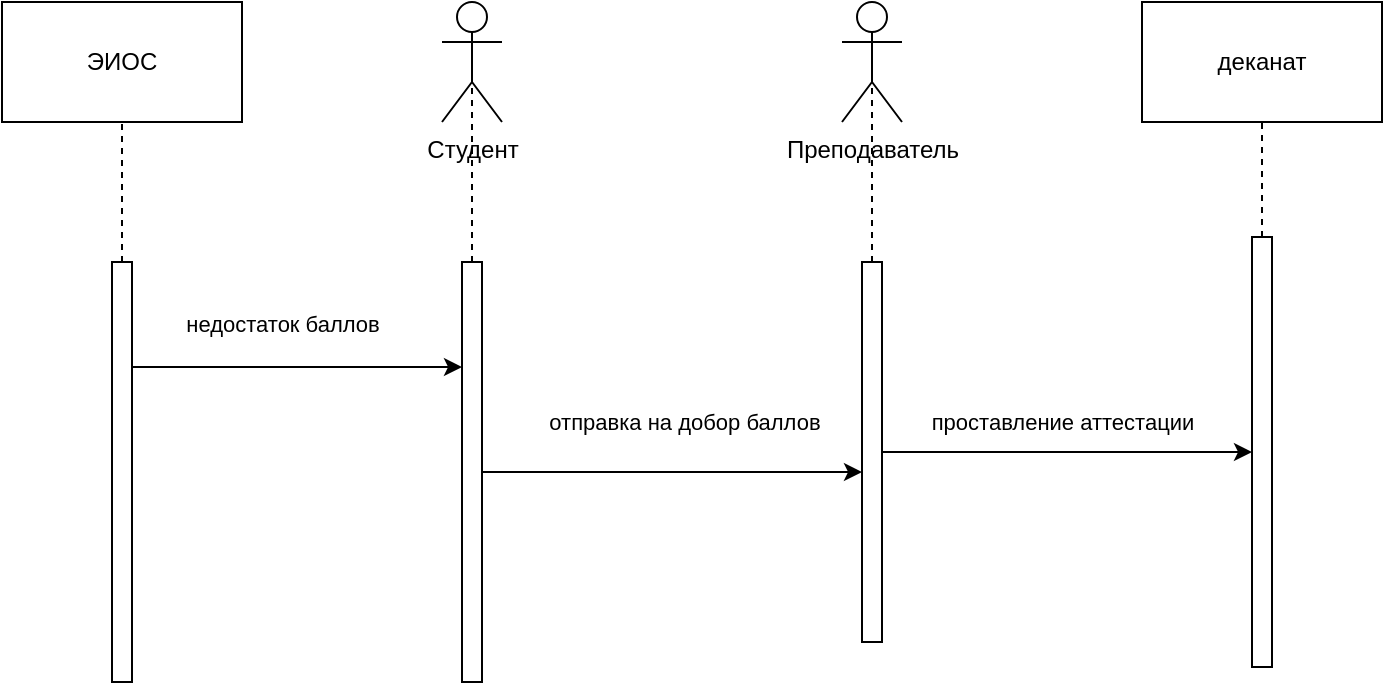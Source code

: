 <mxfile version="20.3.0" type="device"><diagram id="JRLL8QJrkfZNMBJnHjOr" name="Страница 1"><mxGraphModel dx="1038" dy="641" grid="1" gridSize="10" guides="1" tooltips="1" connect="1" arrows="1" fold="1" page="1" pageScale="1" pageWidth="827" pageHeight="1169" math="0" shadow="0"><root><mxCell id="0"/><mxCell id="1" parent="0"/><mxCell id="rsBuXPb4uXZ-rHs9OBcR-1" value="ЭИОС" style="rounded=0;whiteSpace=wrap;html=1;" vertex="1" parent="1"><mxGeometry x="90" y="110" width="120" height="60" as="geometry"/></mxCell><mxCell id="rsBuXPb4uXZ-rHs9OBcR-11" style="edgeStyle=orthogonalEdgeStyle;rounded=0;orthogonalLoop=1;jettySize=auto;html=1;exitX=1;exitY=0.25;exitDx=0;exitDy=0;entryX=0;entryY=0.25;entryDx=0;entryDy=0;" edge="1" parent="1" source="rsBuXPb4uXZ-rHs9OBcR-2" target="rsBuXPb4uXZ-rHs9OBcR-7"><mxGeometry relative="1" as="geometry"/></mxCell><mxCell id="rsBuXPb4uXZ-rHs9OBcR-12" value="недостаток баллов" style="edgeLabel;html=1;align=center;verticalAlign=middle;resizable=0;points=[];" vertex="1" connectable="0" parent="rsBuXPb4uXZ-rHs9OBcR-11"><mxGeometry x="-0.151" y="1" relative="1" as="geometry"><mxPoint x="5" y="-21" as="offset"/></mxGeometry></mxCell><mxCell id="rsBuXPb4uXZ-rHs9OBcR-2" value="" style="rounded=0;whiteSpace=wrap;html=1;" vertex="1" parent="1"><mxGeometry x="145" y="240" width="10" height="210" as="geometry"/></mxCell><mxCell id="rsBuXPb4uXZ-rHs9OBcR-3" value="" style="endArrow=none;dashed=1;html=1;rounded=0;entryX=0.5;entryY=1;entryDx=0;entryDy=0;exitX=0.5;exitY=0;exitDx=0;exitDy=0;" edge="1" parent="1" source="rsBuXPb4uXZ-rHs9OBcR-2" target="rsBuXPb4uXZ-rHs9OBcR-1"><mxGeometry width="50" height="50" relative="1" as="geometry"><mxPoint x="220" y="310" as="sourcePoint"/><mxPoint x="270" y="260" as="targetPoint"/></mxGeometry></mxCell><mxCell id="rsBuXPb4uXZ-rHs9OBcR-5" value="Студент&lt;br&gt;" style="shape=umlActor;verticalLabelPosition=bottom;verticalAlign=top;html=1;outlineConnect=0;" vertex="1" parent="1"><mxGeometry x="310" y="110" width="30" height="60" as="geometry"/></mxCell><mxCell id="rsBuXPb4uXZ-rHs9OBcR-15" style="edgeStyle=orthogonalEdgeStyle;rounded=0;orthogonalLoop=1;jettySize=auto;html=1;exitX=1;exitY=0.5;exitDx=0;exitDy=0;" edge="1" parent="1" source="rsBuXPb4uXZ-rHs9OBcR-7" target="rsBuXPb4uXZ-rHs9OBcR-18"><mxGeometry relative="1" as="geometry"><mxPoint x="480" y="290" as="targetPoint"/><Array as="points"><mxPoint x="480" y="345"/><mxPoint x="480" y="345"/></Array></mxGeometry></mxCell><mxCell id="rsBuXPb4uXZ-rHs9OBcR-16" value="отправка на добор баллов" style="edgeLabel;html=1;align=center;verticalAlign=middle;resizable=0;points=[];" vertex="1" connectable="0" parent="rsBuXPb4uXZ-rHs9OBcR-15"><mxGeometry x="0.415" y="2" relative="1" as="geometry"><mxPoint x="-34" y="-23" as="offset"/></mxGeometry></mxCell><mxCell id="rsBuXPb4uXZ-rHs9OBcR-7" value="" style="rounded=0;whiteSpace=wrap;html=1;" vertex="1" parent="1"><mxGeometry x="320" y="240" width="10" height="210" as="geometry"/></mxCell><mxCell id="rsBuXPb4uXZ-rHs9OBcR-8" value="" style="endArrow=none;dashed=1;html=1;rounded=0;entryX=0.5;entryY=0.5;entryDx=0;entryDy=0;entryPerimeter=0;exitX=0.5;exitY=0;exitDx=0;exitDy=0;" edge="1" parent="1" source="rsBuXPb4uXZ-rHs9OBcR-7" target="rsBuXPb4uXZ-rHs9OBcR-5"><mxGeometry width="50" height="50" relative="1" as="geometry"><mxPoint x="370" y="240" as="sourcePoint"/><mxPoint x="420" y="190" as="targetPoint"/></mxGeometry></mxCell><mxCell id="rsBuXPb4uXZ-rHs9OBcR-17" value="Преподаватель" style="shape=umlActor;verticalLabelPosition=bottom;verticalAlign=top;html=1;outlineConnect=0;" vertex="1" parent="1"><mxGeometry x="510" y="110" width="30" height="60" as="geometry"/></mxCell><mxCell id="rsBuXPb4uXZ-rHs9OBcR-23" style="edgeStyle=orthogonalEdgeStyle;rounded=0;orthogonalLoop=1;jettySize=auto;html=1;entryX=0;entryY=0.5;entryDx=0;entryDy=0;" edge="1" parent="1" source="rsBuXPb4uXZ-rHs9OBcR-18" target="rsBuXPb4uXZ-rHs9OBcR-21"><mxGeometry relative="1" as="geometry"/></mxCell><mxCell id="rsBuXPb4uXZ-rHs9OBcR-24" value="проставление аттестации" style="edgeLabel;html=1;align=center;verticalAlign=middle;resizable=0;points=[];" vertex="1" connectable="0" parent="rsBuXPb4uXZ-rHs9OBcR-23"><mxGeometry x="0.308" y="-5" relative="1" as="geometry"><mxPoint x="-31" y="-20" as="offset"/></mxGeometry></mxCell><mxCell id="rsBuXPb4uXZ-rHs9OBcR-18" value="" style="rounded=0;whiteSpace=wrap;html=1;" vertex="1" parent="1"><mxGeometry x="520" y="240" width="10" height="190" as="geometry"/></mxCell><mxCell id="rsBuXPb4uXZ-rHs9OBcR-19" value="" style="endArrow=none;dashed=1;html=1;rounded=0;entryX=0.5;entryY=0.5;entryDx=0;entryDy=0;entryPerimeter=0;exitX=0.5;exitY=0;exitDx=0;exitDy=0;" edge="1" parent="1" source="rsBuXPb4uXZ-rHs9OBcR-18" target="rsBuXPb4uXZ-rHs9OBcR-17"><mxGeometry width="50" height="50" relative="1" as="geometry"><mxPoint x="460" y="280" as="sourcePoint"/><mxPoint x="510" y="230" as="targetPoint"/></mxGeometry></mxCell><mxCell id="rsBuXPb4uXZ-rHs9OBcR-20" value="деканат" style="rounded=0;whiteSpace=wrap;html=1;" vertex="1" parent="1"><mxGeometry x="660" y="110" width="120" height="60" as="geometry"/></mxCell><mxCell id="rsBuXPb4uXZ-rHs9OBcR-21" value="" style="rounded=0;whiteSpace=wrap;html=1;" vertex="1" parent="1"><mxGeometry x="715" y="227.5" width="10" height="215" as="geometry"/></mxCell><mxCell id="rsBuXPb4uXZ-rHs9OBcR-22" value="" style="endArrow=none;dashed=1;html=1;rounded=0;entryX=0.5;entryY=1;entryDx=0;entryDy=0;exitX=0.5;exitY=0;exitDx=0;exitDy=0;" edge="1" parent="1" source="rsBuXPb4uXZ-rHs9OBcR-21" target="rsBuXPb4uXZ-rHs9OBcR-20"><mxGeometry width="50" height="50" relative="1" as="geometry"><mxPoint x="610" y="280" as="sourcePoint"/><mxPoint x="660" y="230" as="targetPoint"/></mxGeometry></mxCell></root></mxGraphModel></diagram></mxfile>